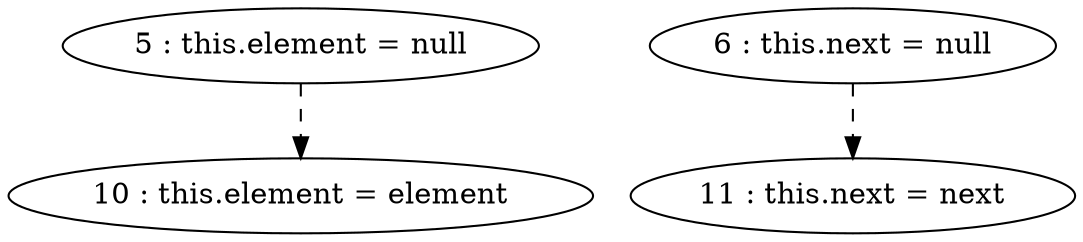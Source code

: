 digraph G {
"5 : this.element = null"
"5 : this.element = null" -> "10 : this.element = element" [style=dashed]
"6 : this.next = null"
"6 : this.next = null" -> "11 : this.next = next" [style=dashed]
"10 : this.element = element"
"11 : this.next = next"
}